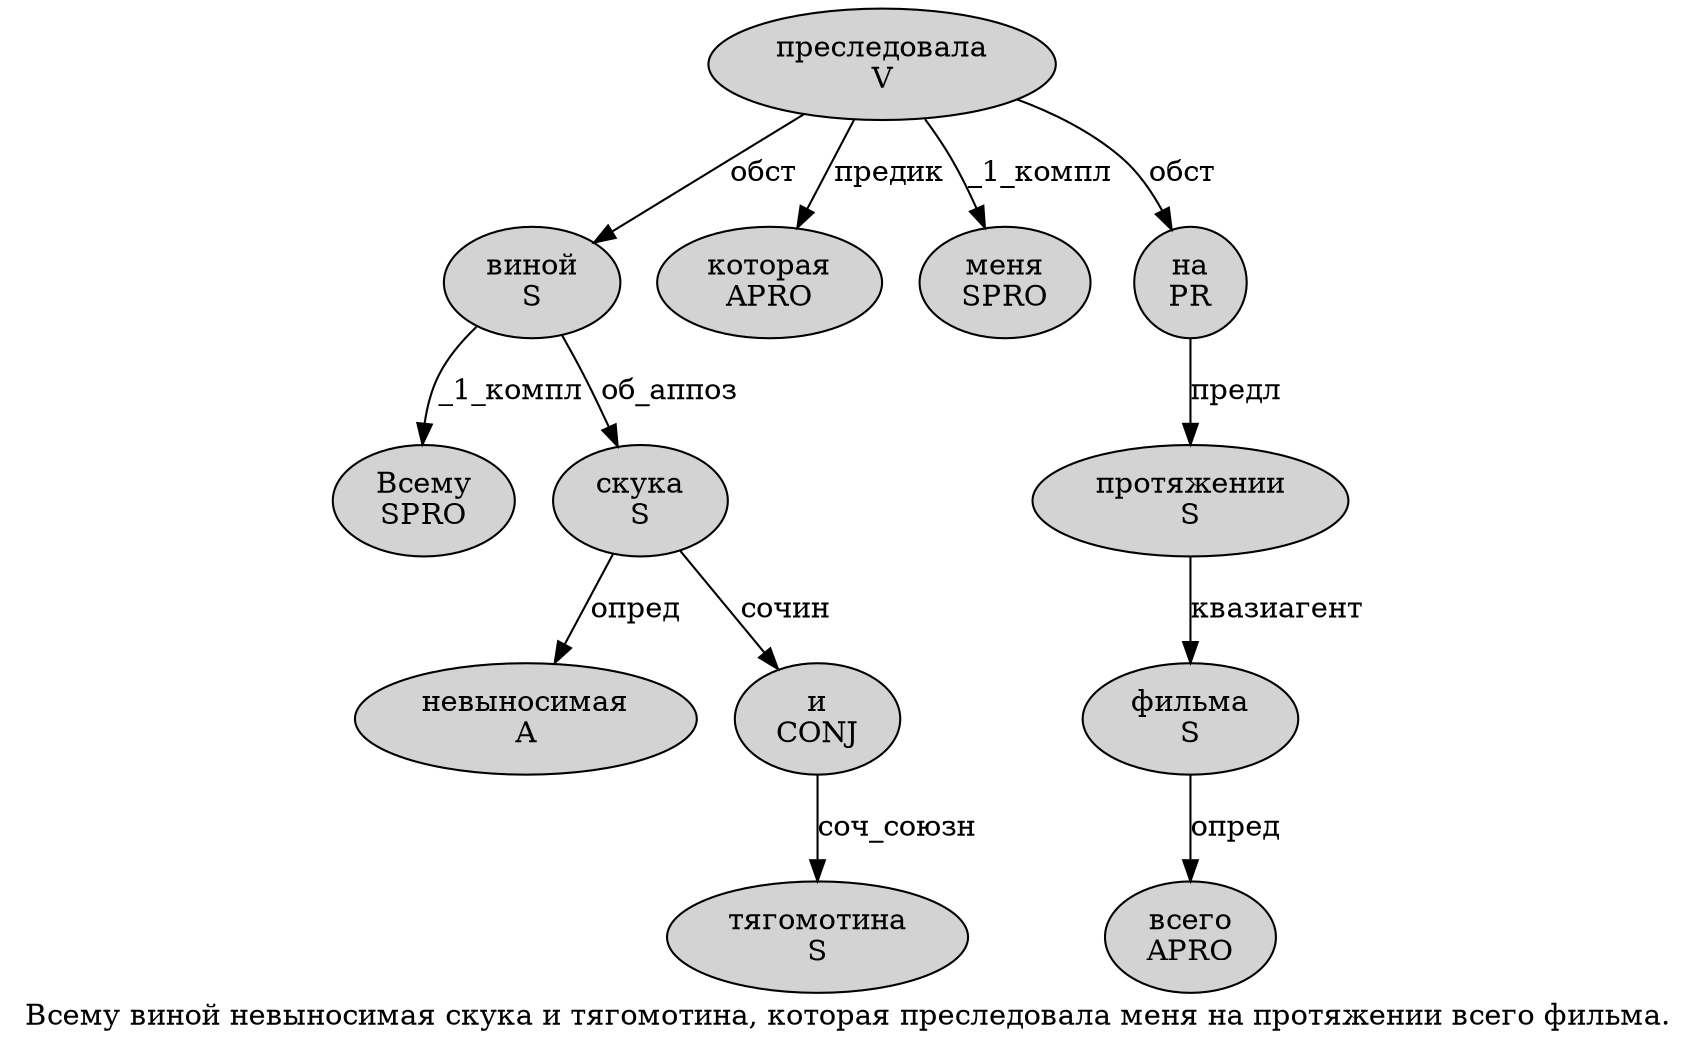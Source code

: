 digraph SENTENCE_2775 {
	graph [label="Всему виной невыносимая скука и тягомотина, которая преследовала меня на протяжении всего фильма."]
	node [style=filled]
		0 [label="Всему
SPRO" color="" fillcolor=lightgray penwidth=1 shape=ellipse]
		1 [label="виной
S" color="" fillcolor=lightgray penwidth=1 shape=ellipse]
		2 [label="невыносимая
A" color="" fillcolor=lightgray penwidth=1 shape=ellipse]
		3 [label="скука
S" color="" fillcolor=lightgray penwidth=1 shape=ellipse]
		4 [label="и
CONJ" color="" fillcolor=lightgray penwidth=1 shape=ellipse]
		5 [label="тягомотина
S" color="" fillcolor=lightgray penwidth=1 shape=ellipse]
		7 [label="которая
APRO" color="" fillcolor=lightgray penwidth=1 shape=ellipse]
		8 [label="преследовала
V" color="" fillcolor=lightgray penwidth=1 shape=ellipse]
		9 [label="меня
SPRO" color="" fillcolor=lightgray penwidth=1 shape=ellipse]
		10 [label="на
PR" color="" fillcolor=lightgray penwidth=1 shape=ellipse]
		11 [label="протяжении
S" color="" fillcolor=lightgray penwidth=1 shape=ellipse]
		12 [label="всего
APRO" color="" fillcolor=lightgray penwidth=1 shape=ellipse]
		13 [label="фильма
S" color="" fillcolor=lightgray penwidth=1 shape=ellipse]
			13 -> 12 [label="опред"]
			4 -> 5 [label="соч_союзн"]
			1 -> 0 [label="_1_компл"]
			1 -> 3 [label="об_аппоз"]
			8 -> 1 [label="обст"]
			8 -> 7 [label="предик"]
			8 -> 9 [label="_1_компл"]
			8 -> 10 [label="обст"]
			3 -> 2 [label="опред"]
			3 -> 4 [label="сочин"]
			10 -> 11 [label="предл"]
			11 -> 13 [label="квазиагент"]
}
